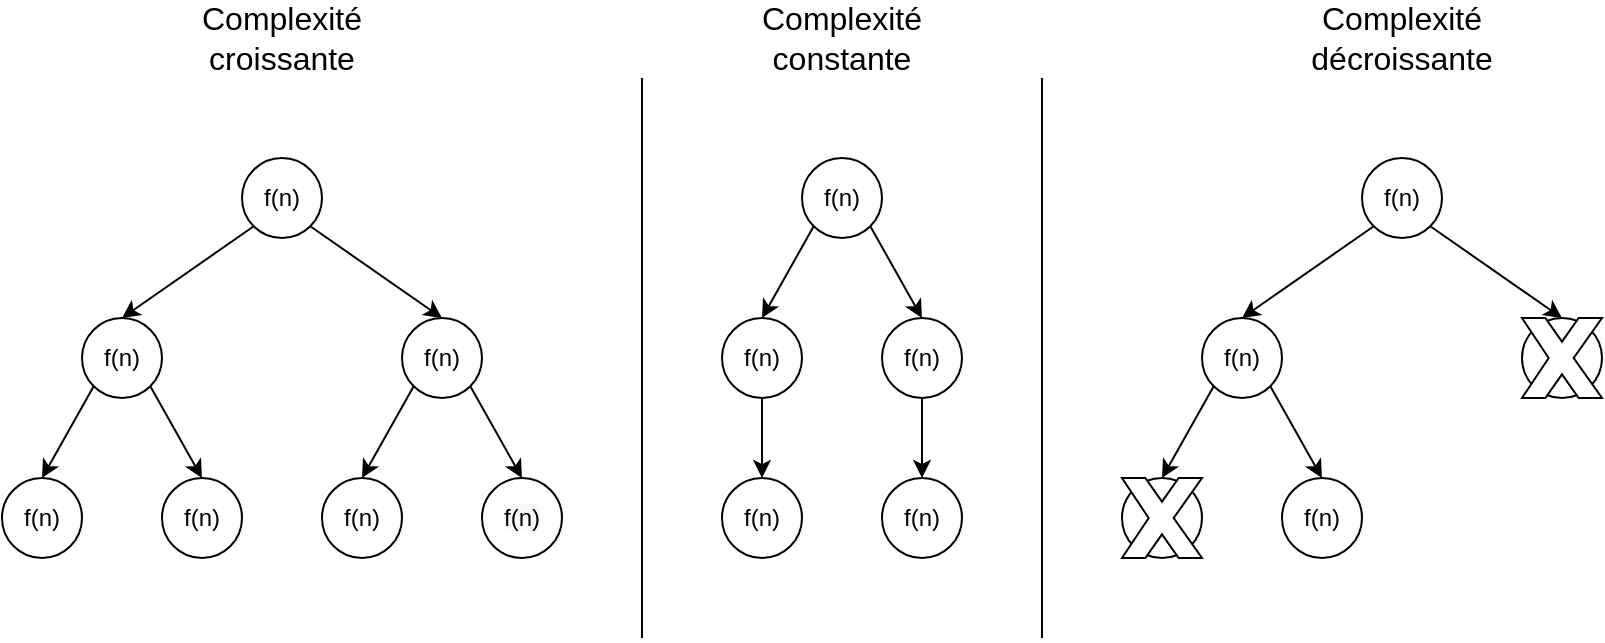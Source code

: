 <mxfile version="13.6.6" type="device"><diagram id="_YcA60fV0GAj-7TLpbT3" name="Page-1"><mxGraphModel dx="1185" dy="621" grid="1" gridSize="10" guides="1" tooltips="1" connect="1" arrows="1" fold="1" page="1" pageScale="1" pageWidth="827" pageHeight="1169" math="0" shadow="0"><root><mxCell id="0"/><mxCell id="1" parent="0"/><mxCell id="X2ZailDvBZ6t2gNj2BBu-2" value="&lt;span&gt;f(n)&lt;/span&gt;" style="ellipse;whiteSpace=wrap;html=1;aspect=fixed;" vertex="1" parent="1"><mxGeometry x="120" y="80" width="40" height="40" as="geometry"/></mxCell><mxCell id="X2ZailDvBZ6t2gNj2BBu-9" value="&lt;span&gt;f(n)&lt;/span&gt;" style="ellipse;whiteSpace=wrap;html=1;aspect=fixed;" vertex="1" parent="1"><mxGeometry x="40" y="160" width="40" height="40" as="geometry"/></mxCell><mxCell id="X2ZailDvBZ6t2gNj2BBu-10" value="f(n)" style="ellipse;whiteSpace=wrap;html=1;aspect=fixed;" vertex="1" parent="1"><mxGeometry y="240" width="40" height="40" as="geometry"/></mxCell><mxCell id="X2ZailDvBZ6t2gNj2BBu-11" value="&lt;span&gt;f(n)&lt;/span&gt;" style="ellipse;whiteSpace=wrap;html=1;aspect=fixed;" vertex="1" parent="1"><mxGeometry x="80" y="240" width="40" height="40" as="geometry"/></mxCell><mxCell id="X2ZailDvBZ6t2gNj2BBu-15" value="" style="endArrow=classic;html=1;exitX=0;exitY=1;exitDx=0;exitDy=0;entryX=0.5;entryY=0;entryDx=0;entryDy=0;" edge="1" parent="1" source="X2ZailDvBZ6t2gNj2BBu-2" target="X2ZailDvBZ6t2gNj2BBu-9"><mxGeometry width="50" height="50" relative="1" as="geometry"><mxPoint x="540" y="320" as="sourcePoint"/><mxPoint x="590" y="270" as="targetPoint"/></mxGeometry></mxCell><mxCell id="X2ZailDvBZ6t2gNj2BBu-16" value="" style="endArrow=classic;html=1;exitX=1;exitY=1;exitDx=0;exitDy=0;entryX=0.5;entryY=0;entryDx=0;entryDy=0;" edge="1" parent="1" source="X2ZailDvBZ6t2gNj2BBu-2"><mxGeometry width="50" height="50" relative="1" as="geometry"><mxPoint x="540" y="320" as="sourcePoint"/><mxPoint x="220.0" y="160" as="targetPoint"/></mxGeometry></mxCell><mxCell id="X2ZailDvBZ6t2gNj2BBu-17" value="" style="endArrow=classic;html=1;exitX=0;exitY=1;exitDx=0;exitDy=0;entryX=0.5;entryY=0;entryDx=0;entryDy=0;" edge="1" parent="1" source="X2ZailDvBZ6t2gNj2BBu-9" target="X2ZailDvBZ6t2gNj2BBu-10"><mxGeometry width="50" height="50" relative="1" as="geometry"><mxPoint x="540" y="320" as="sourcePoint"/><mxPoint x="590" y="270" as="targetPoint"/></mxGeometry></mxCell><mxCell id="X2ZailDvBZ6t2gNj2BBu-18" value="" style="endArrow=classic;html=1;exitX=1;exitY=1;exitDx=0;exitDy=0;entryX=0.5;entryY=0;entryDx=0;entryDy=0;" edge="1" parent="1" source="X2ZailDvBZ6t2gNj2BBu-9" target="X2ZailDvBZ6t2gNj2BBu-11"><mxGeometry width="50" height="50" relative="1" as="geometry"><mxPoint x="540" y="320" as="sourcePoint"/><mxPoint x="590" y="270" as="targetPoint"/></mxGeometry></mxCell><mxCell id="X2ZailDvBZ6t2gNj2BBu-19" value="&lt;span&gt;f(n)&lt;/span&gt;" style="ellipse;whiteSpace=wrap;html=1;aspect=fixed;" vertex="1" parent="1"><mxGeometry x="200" y="160" width="40" height="40" as="geometry"/></mxCell><mxCell id="X2ZailDvBZ6t2gNj2BBu-20" value="&lt;span&gt;f(n)&lt;/span&gt;" style="ellipse;whiteSpace=wrap;html=1;aspect=fixed;" vertex="1" parent="1"><mxGeometry x="160" y="240" width="40" height="40" as="geometry"/></mxCell><mxCell id="X2ZailDvBZ6t2gNj2BBu-21" value="&#10;&#10;&lt;span style=&quot;color: rgb(0, 0, 0); font-family: helvetica; font-size: 12px; font-style: normal; font-weight: 400; letter-spacing: normal; text-align: center; text-indent: 0px; text-transform: none; word-spacing: 0px; background-color: rgb(248, 249, 250); display: inline; float: none;&quot;&gt;f(n)&lt;/span&gt;&#10;&#10;" style="ellipse;whiteSpace=wrap;html=1;aspect=fixed;" vertex="1" parent="1"><mxGeometry x="240" y="240" width="40" height="40" as="geometry"/></mxCell><mxCell id="X2ZailDvBZ6t2gNj2BBu-22" value="" style="endArrow=classic;html=1;exitX=0;exitY=1;exitDx=0;exitDy=0;entryX=0.5;entryY=0;entryDx=0;entryDy=0;" edge="1" parent="1" source="X2ZailDvBZ6t2gNj2BBu-19" target="X2ZailDvBZ6t2gNj2BBu-20"><mxGeometry width="50" height="50" relative="1" as="geometry"><mxPoint x="700" y="320" as="sourcePoint"/><mxPoint x="750" y="270" as="targetPoint"/></mxGeometry></mxCell><mxCell id="X2ZailDvBZ6t2gNj2BBu-23" value="" style="endArrow=classic;html=1;exitX=1;exitY=1;exitDx=0;exitDy=0;entryX=0.5;entryY=0;entryDx=0;entryDy=0;" edge="1" parent="1" source="X2ZailDvBZ6t2gNj2BBu-19" target="X2ZailDvBZ6t2gNj2BBu-21"><mxGeometry width="50" height="50" relative="1" as="geometry"><mxPoint x="700" y="320" as="sourcePoint"/><mxPoint x="750" y="270" as="targetPoint"/></mxGeometry></mxCell><mxCell id="X2ZailDvBZ6t2gNj2BBu-24" value="&lt;span&gt;f(n)&lt;/span&gt;" style="ellipse;whiteSpace=wrap;html=1;aspect=fixed;" vertex="1" parent="1"><mxGeometry x="360" y="240" width="40" height="40" as="geometry"/></mxCell><mxCell id="X2ZailDvBZ6t2gNj2BBu-25" value="&lt;span&gt;f(n)&lt;/span&gt;" style="ellipse;whiteSpace=wrap;html=1;aspect=fixed;" vertex="1" parent="1"><mxGeometry x="440" y="240" width="40" height="40" as="geometry"/></mxCell><mxCell id="X2ZailDvBZ6t2gNj2BBu-26" value="&lt;span&gt;f(n)&lt;/span&gt;" style="ellipse;whiteSpace=wrap;html=1;aspect=fixed;" vertex="1" parent="1"><mxGeometry x="360" y="160" width="40" height="40" as="geometry"/></mxCell><mxCell id="X2ZailDvBZ6t2gNj2BBu-27" value="&lt;span&gt;f(n)&lt;/span&gt;" style="ellipse;whiteSpace=wrap;html=1;aspect=fixed;" vertex="1" parent="1"><mxGeometry x="440" y="160" width="40" height="40" as="geometry"/></mxCell><mxCell id="X2ZailDvBZ6t2gNj2BBu-28" value="&lt;span&gt;f(n)&lt;/span&gt;" style="ellipse;whiteSpace=wrap;html=1;aspect=fixed;" vertex="1" parent="1"><mxGeometry x="400" y="80" width="40" height="40" as="geometry"/></mxCell><mxCell id="X2ZailDvBZ6t2gNj2BBu-29" value="" style="endArrow=classic;html=1;exitX=0.5;exitY=1;exitDx=0;exitDy=0;entryX=0.5;entryY=0;entryDx=0;entryDy=0;" edge="1" parent="1" source="X2ZailDvBZ6t2gNj2BBu-26" target="X2ZailDvBZ6t2gNj2BBu-24"><mxGeometry width="50" height="50" relative="1" as="geometry"><mxPoint x="340" y="320" as="sourcePoint"/><mxPoint x="390" y="270" as="targetPoint"/></mxGeometry></mxCell><mxCell id="X2ZailDvBZ6t2gNj2BBu-30" value="" style="endArrow=classic;html=1;exitX=0.5;exitY=1;exitDx=0;exitDy=0;entryX=0.5;entryY=0;entryDx=0;entryDy=0;" edge="1" parent="1" source="X2ZailDvBZ6t2gNj2BBu-27" target="X2ZailDvBZ6t2gNj2BBu-25"><mxGeometry width="50" height="50" relative="1" as="geometry"><mxPoint x="340" y="320" as="sourcePoint"/><mxPoint x="390" y="270" as="targetPoint"/></mxGeometry></mxCell><mxCell id="X2ZailDvBZ6t2gNj2BBu-31" value="" style="endArrow=classic;html=1;exitX=0;exitY=1;exitDx=0;exitDy=0;entryX=0.5;entryY=0;entryDx=0;entryDy=0;" edge="1" parent="1" source="X2ZailDvBZ6t2gNj2BBu-28" target="X2ZailDvBZ6t2gNj2BBu-26"><mxGeometry width="50" height="50" relative="1" as="geometry"><mxPoint x="340" y="320" as="sourcePoint"/><mxPoint x="390" y="270" as="targetPoint"/></mxGeometry></mxCell><mxCell id="X2ZailDvBZ6t2gNj2BBu-32" value="" style="endArrow=classic;html=1;exitX=1;exitY=1;exitDx=0;exitDy=0;entryX=0.5;entryY=0;entryDx=0;entryDy=0;" edge="1" parent="1" source="X2ZailDvBZ6t2gNj2BBu-28" target="X2ZailDvBZ6t2gNj2BBu-27"><mxGeometry width="50" height="50" relative="1" as="geometry"><mxPoint x="340" y="320" as="sourcePoint"/><mxPoint x="390" y="270" as="targetPoint"/></mxGeometry></mxCell><mxCell id="X2ZailDvBZ6t2gNj2BBu-33" value="&lt;span&gt;f(n)&lt;/span&gt;" style="ellipse;whiteSpace=wrap;html=1;aspect=fixed;" vertex="1" parent="1"><mxGeometry x="680" y="80" width="40" height="40" as="geometry"/></mxCell><mxCell id="X2ZailDvBZ6t2gNj2BBu-34" value="&lt;span&gt;f(n)&lt;/span&gt;" style="ellipse;whiteSpace=wrap;html=1;aspect=fixed;" vertex="1" parent="1"><mxGeometry x="600" y="160" width="40" height="40" as="geometry"/></mxCell><mxCell id="X2ZailDvBZ6t2gNj2BBu-35" value="" style="ellipse;whiteSpace=wrap;html=1;aspect=fixed;" vertex="1" parent="1"><mxGeometry x="560" y="240" width="40" height="40" as="geometry"/></mxCell><mxCell id="X2ZailDvBZ6t2gNj2BBu-36" value="&lt;span&gt;f(n)&lt;/span&gt;" style="ellipse;whiteSpace=wrap;html=1;aspect=fixed;" vertex="1" parent="1"><mxGeometry x="640" y="240" width="40" height="40" as="geometry"/></mxCell><mxCell id="X2ZailDvBZ6t2gNj2BBu-37" value="" style="endArrow=classic;html=1;exitX=0;exitY=1;exitDx=0;exitDy=0;entryX=0.5;entryY=0;entryDx=0;entryDy=0;" edge="1" parent="1" source="X2ZailDvBZ6t2gNj2BBu-33" target="X2ZailDvBZ6t2gNj2BBu-34"><mxGeometry width="50" height="50" relative="1" as="geometry"><mxPoint x="1100" y="320" as="sourcePoint"/><mxPoint x="1150" y="270" as="targetPoint"/></mxGeometry></mxCell><mxCell id="X2ZailDvBZ6t2gNj2BBu-38" value="" style="endArrow=classic;html=1;exitX=1;exitY=1;exitDx=0;exitDy=0;entryX=0.5;entryY=0;entryDx=0;entryDy=0;" edge="1" parent="1" source="X2ZailDvBZ6t2gNj2BBu-33"><mxGeometry width="50" height="50" relative="1" as="geometry"><mxPoint x="1100" y="320" as="sourcePoint"/><mxPoint x="780.0" y="160" as="targetPoint"/></mxGeometry></mxCell><mxCell id="X2ZailDvBZ6t2gNj2BBu-39" value="" style="endArrow=classic;html=1;exitX=0;exitY=1;exitDx=0;exitDy=0;entryX=0.5;entryY=0;entryDx=0;entryDy=0;" edge="1" parent="1" source="X2ZailDvBZ6t2gNj2BBu-34" target="X2ZailDvBZ6t2gNj2BBu-35"><mxGeometry width="50" height="50" relative="1" as="geometry"><mxPoint x="1100" y="320" as="sourcePoint"/><mxPoint x="1150" y="270" as="targetPoint"/></mxGeometry></mxCell><mxCell id="X2ZailDvBZ6t2gNj2BBu-40" value="" style="endArrow=classic;html=1;exitX=1;exitY=1;exitDx=0;exitDy=0;entryX=0.5;entryY=0;entryDx=0;entryDy=0;" edge="1" parent="1" source="X2ZailDvBZ6t2gNj2BBu-34" target="X2ZailDvBZ6t2gNj2BBu-36"><mxGeometry width="50" height="50" relative="1" as="geometry"><mxPoint x="1100" y="320" as="sourcePoint"/><mxPoint x="1150" y="270" as="targetPoint"/></mxGeometry></mxCell><mxCell id="X2ZailDvBZ6t2gNj2BBu-41" value="" style="ellipse;whiteSpace=wrap;html=1;aspect=fixed;" vertex="1" parent="1"><mxGeometry x="760" y="160" width="40" height="40" as="geometry"/></mxCell><mxCell id="X2ZailDvBZ6t2gNj2BBu-47" value="" style="verticalLabelPosition=bottom;verticalAlign=top;html=1;shape=mxgraph.basic.x" vertex="1" parent="1"><mxGeometry x="760" y="160" width="40" height="40" as="geometry"/></mxCell><mxCell id="X2ZailDvBZ6t2gNj2BBu-48" value="" style="verticalLabelPosition=bottom;verticalAlign=top;html=1;shape=mxgraph.basic.x" vertex="1" parent="1"><mxGeometry x="560" y="240" width="40" height="40" as="geometry"/></mxCell><mxCell id="X2ZailDvBZ6t2gNj2BBu-49" value="" style="endArrow=none;html=1;" edge="1" parent="1"><mxGeometry width="50" height="50" relative="1" as="geometry"><mxPoint x="320" y="40" as="sourcePoint"/><mxPoint x="320" y="320" as="targetPoint"/></mxGeometry></mxCell><mxCell id="X2ZailDvBZ6t2gNj2BBu-50" value="" style="endArrow=none;html=1;" edge="1" parent="1"><mxGeometry width="50" height="50" relative="1" as="geometry"><mxPoint x="520" y="320" as="sourcePoint"/><mxPoint x="520" y="40" as="targetPoint"/></mxGeometry></mxCell><mxCell id="X2ZailDvBZ6t2gNj2BBu-51" value="&lt;font style=&quot;font-size: 16px&quot;&gt;Complexité constante&lt;/font&gt;" style="text;html=1;strokeColor=none;fillColor=none;align=center;verticalAlign=middle;whiteSpace=wrap;rounded=0;" vertex="1" parent="1"><mxGeometry x="400" y="10" width="40" height="20" as="geometry"/></mxCell><mxCell id="X2ZailDvBZ6t2gNj2BBu-53" value="&lt;font style=&quot;font-size: 16px&quot;&gt;Complexité croissante&lt;br&gt;&lt;/font&gt;" style="text;html=1;strokeColor=none;fillColor=none;align=center;verticalAlign=middle;whiteSpace=wrap;rounded=0;" vertex="1" parent="1"><mxGeometry x="120" y="10" width="40" height="20" as="geometry"/></mxCell><mxCell id="X2ZailDvBZ6t2gNj2BBu-54" value="&lt;font style=&quot;font-size: 16px&quot;&gt;Complexité décroissante&lt;br&gt;&lt;/font&gt;" style="text;html=1;strokeColor=none;fillColor=none;align=center;verticalAlign=middle;whiteSpace=wrap;rounded=0;" vertex="1" parent="1"><mxGeometry x="680" y="10" width="40" height="20" as="geometry"/></mxCell></root></mxGraphModel></diagram></mxfile>